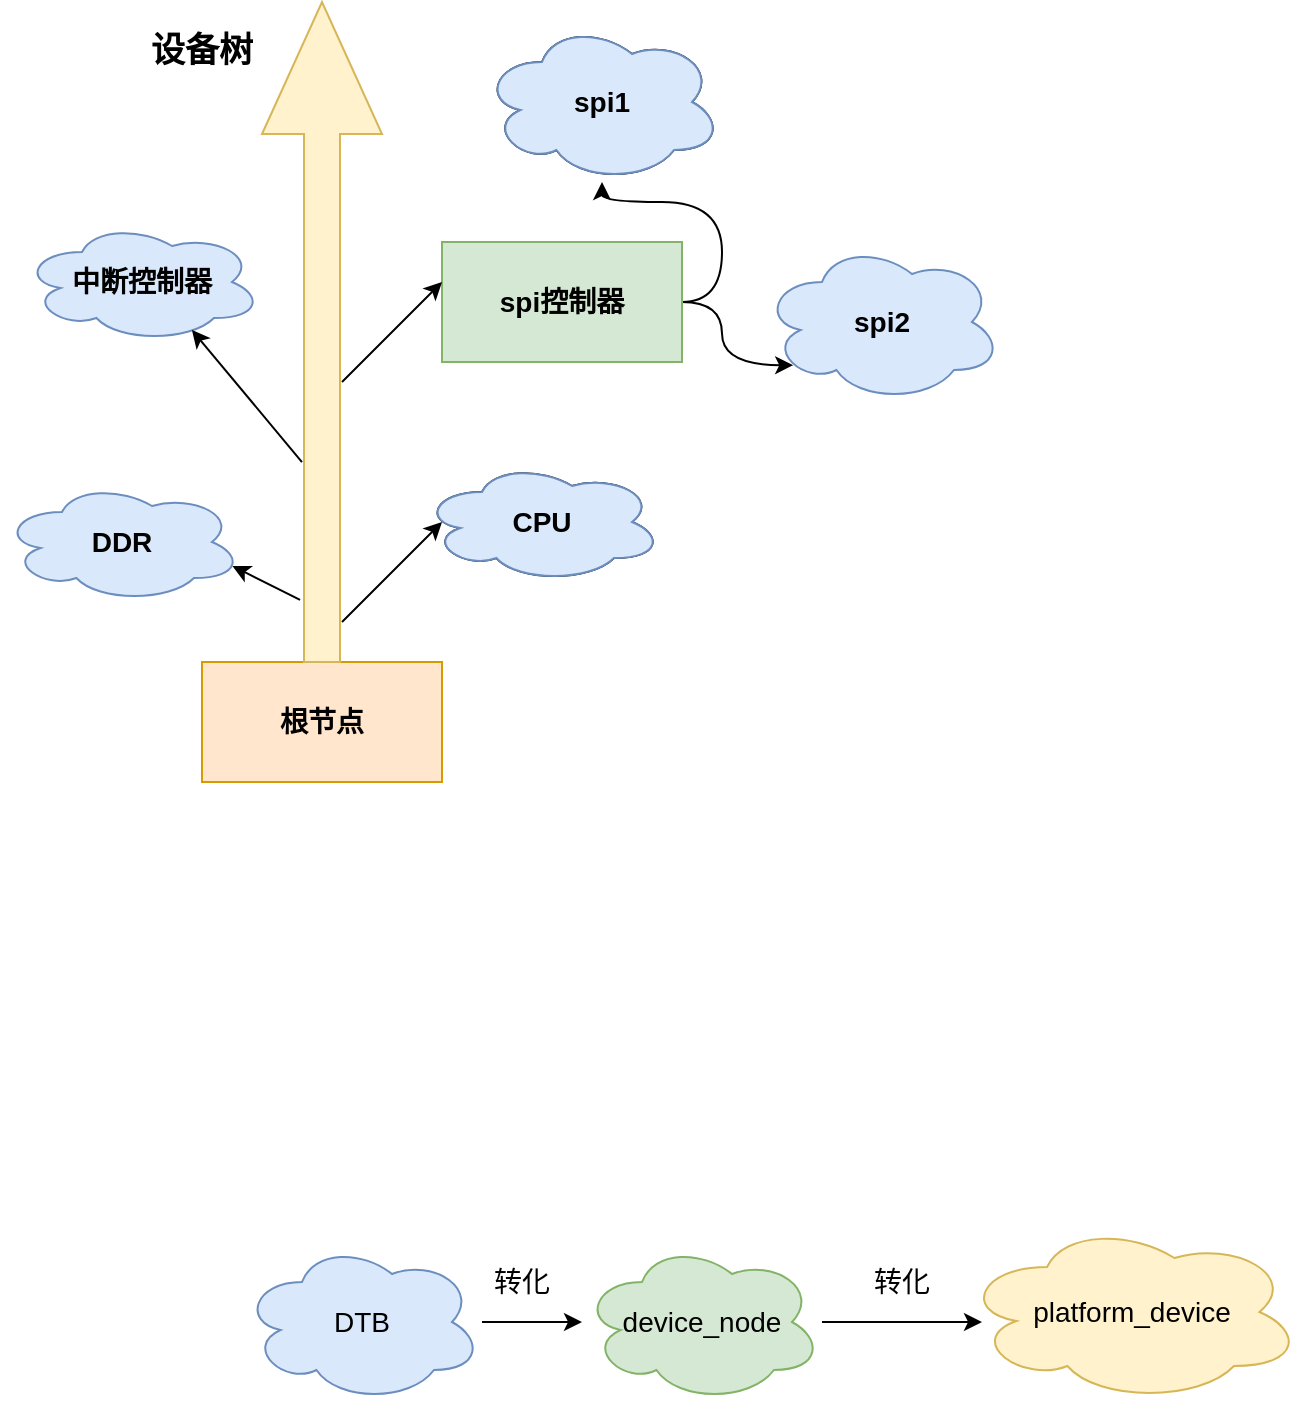 <mxfile version="13.2.4" type="device"><diagram id="vYg4uetrM9rNQSSmNmx-" name="第 1 页"><mxGraphModel dx="749" dy="556" grid="1" gridSize="10" guides="1" tooltips="1" connect="1" arrows="1" fold="1" page="1" pageScale="1" pageWidth="2339" pageHeight="3300" math="0" shadow="0"><root><mxCell id="0"/><mxCell id="1" parent="0"/><mxCell id="IF8lQoTQihCkI6slVf2T-14" value="根节点" style="rounded=0;whiteSpace=wrap;html=1;fillColor=#ffe6cc;strokeColor=#d79b00;fontStyle=1;fontSize=14;" vertex="1" parent="1"><mxGeometry x="430" y="600" width="120" height="60" as="geometry"/></mxCell><mxCell id="IF8lQoTQihCkI6slVf2T-15" value="DDR" style="ellipse;shape=cloud;whiteSpace=wrap;html=1;fontFamily=Helvetica;fontSize=14;align=center;strokeColor=#6c8ebf;fillColor=#dae8fc;fontStyle=1" vertex="1" parent="1"><mxGeometry x="330" y="510" width="120" height="60" as="geometry"/></mxCell><mxCell id="IF8lQoTQihCkI6slVf2T-16" value="" style="shape=singleArrow;direction=north;whiteSpace=wrap;html=1;fillColor=#fff2cc;strokeColor=#d6b656;fontStyle=1;fontSize=14;" vertex="1" parent="1"><mxGeometry x="460" y="270" width="60" height="330" as="geometry"/></mxCell><mxCell id="IF8lQoTQihCkI6slVf2T-17" value="CPU" style="ellipse;shape=cloud;whiteSpace=wrap;html=1;fontFamily=Helvetica;fontSize=14;fontColor=#000000;align=center;strokeColor=#000000;fillColor=#ffffff;fontStyle=1" vertex="1" parent="1"><mxGeometry x="540" y="500" width="120" height="60" as="geometry"/></mxCell><mxCell id="IF8lQoTQihCkI6slVf2T-18" value="中断控制器" style="ellipse;shape=cloud;whiteSpace=wrap;html=1;fontFamily=Helvetica;fontSize=14;align=center;strokeColor=#6c8ebf;fillColor=#dae8fc;fontStyle=1" vertex="1" parent="1"><mxGeometry x="340" y="380" width="120" height="60" as="geometry"/></mxCell><mxCell id="IF8lQoTQihCkI6slVf2T-29" style="edgeStyle=orthogonalEdgeStyle;curved=1;rounded=0;orthogonalLoop=1;jettySize=auto;html=1;entryX=0.13;entryY=0.77;entryDx=0;entryDy=0;entryPerimeter=0;fontStyle=1;fontSize=14;" edge="1" parent="1" source="IF8lQoTQihCkI6slVf2T-19" target="IF8lQoTQihCkI6slVf2T-23"><mxGeometry relative="1" as="geometry"/></mxCell><mxCell id="IF8lQoTQihCkI6slVf2T-30" style="edgeStyle=orthogonalEdgeStyle;curved=1;rounded=0;orthogonalLoop=1;jettySize=auto;html=1;exitX=1;exitY=0.5;exitDx=0;exitDy=0;fontStyle=1;fontSize=14;" edge="1" parent="1" source="IF8lQoTQihCkI6slVf2T-19" target="IF8lQoTQihCkI6slVf2T-20"><mxGeometry relative="1" as="geometry"/></mxCell><mxCell id="IF8lQoTQihCkI6slVf2T-19" value="spi控制器" style="rounded=0;whiteSpace=wrap;html=1;fillColor=#d5e8d4;strokeColor=#82b366;fontStyle=1;fontSize=14;" vertex="1" parent="1"><mxGeometry x="550" y="390" width="120" height="60" as="geometry"/></mxCell><mxCell id="IF8lQoTQihCkI6slVf2T-20" value="spi1" style="ellipse;shape=cloud;whiteSpace=wrap;html=1;fontStyle=1;fontSize=14;" vertex="1" parent="1"><mxGeometry x="570" y="280" width="120" height="80" as="geometry"/></mxCell><mxCell id="IF8lQoTQihCkI6slVf2T-23" value="spi2" style="ellipse;shape=cloud;whiteSpace=wrap;html=1;fillColor=#dae8fc;strokeColor=#6c8ebf;fontStyle=1;fontSize=14;" vertex="1" parent="1"><mxGeometry x="710" y="390" width="120" height="80" as="geometry"/></mxCell><mxCell id="IF8lQoTQihCkI6slVf2T-24" value="" style="endArrow=classic;html=1;entryX=0.96;entryY=0.7;entryDx=0;entryDy=0;entryPerimeter=0;exitX=0.094;exitY=0.317;exitDx=0;exitDy=0;exitPerimeter=0;fontStyle=1;fontSize=14;" edge="1" parent="1" source="IF8lQoTQihCkI6slVf2T-16" target="IF8lQoTQihCkI6slVf2T-15"><mxGeometry width="50" height="50" relative="1" as="geometry"><mxPoint x="450" y="570" as="sourcePoint"/><mxPoint x="480" y="540" as="targetPoint"/></mxGeometry></mxCell><mxCell id="IF8lQoTQihCkI6slVf2T-26" value="" style="endArrow=classic;html=1;fontStyle=1;fontSize=14;" edge="1" parent="1"><mxGeometry width="50" height="50" relative="1" as="geometry"><mxPoint x="500" y="580" as="sourcePoint"/><mxPoint x="550" y="530" as="targetPoint"/></mxGeometry></mxCell><mxCell id="IF8lQoTQihCkI6slVf2T-27" value="" style="endArrow=classic;html=1;entryX=0.708;entryY=0.9;entryDx=0;entryDy=0;entryPerimeter=0;exitX=0.303;exitY=0.333;exitDx=0;exitDy=0;exitPerimeter=0;fontStyle=1;fontSize=14;" edge="1" parent="1" source="IF8lQoTQihCkI6slVf2T-16" target="IF8lQoTQihCkI6slVf2T-18"><mxGeometry width="50" height="50" relative="1" as="geometry"><mxPoint x="410" y="510" as="sourcePoint"/><mxPoint x="460" y="460" as="targetPoint"/></mxGeometry></mxCell><mxCell id="IF8lQoTQihCkI6slVf2T-28" value="" style="endArrow=classic;html=1;fontStyle=1;fontSize=14;" edge="1" parent="1"><mxGeometry width="50" height="50" relative="1" as="geometry"><mxPoint x="500" y="460" as="sourcePoint"/><mxPoint x="550" y="410" as="targetPoint"/></mxGeometry></mxCell><mxCell id="IF8lQoTQihCkI6slVf2T-31" value="CPU" style="ellipse;shape=cloud;whiteSpace=wrap;html=1;fontFamily=Helvetica;fontSize=14;align=center;strokeColor=#6c8ebf;fillColor=#dae8fc;fontStyle=1" vertex="1" parent="1"><mxGeometry x="540" y="500" width="120" height="60" as="geometry"/></mxCell><mxCell id="IF8lQoTQihCkI6slVf2T-32" value="spi1" style="ellipse;shape=cloud;whiteSpace=wrap;html=1;fillColor=#dae8fc;strokeColor=#6c8ebf;fontStyle=1;fontSize=14;" vertex="1" parent="1"><mxGeometry x="570" y="280" width="120" height="80" as="geometry"/></mxCell><mxCell id="IF8lQoTQihCkI6slVf2T-33" value="&lt;b&gt;&lt;font style=&quot;font-size: 17px&quot;&gt;设备树&lt;/font&gt;&lt;/b&gt;" style="text;html=1;strokeColor=none;fillColor=none;align=center;verticalAlign=middle;whiteSpace=wrap;rounded=0;fontSize=14;" vertex="1" parent="1"><mxGeometry x="400" y="280" width="60" height="30" as="geometry"/></mxCell><mxCell id="IF8lQoTQihCkI6slVf2T-37" style="edgeStyle=orthogonalEdgeStyle;curved=1;rounded=0;orthogonalLoop=1;jettySize=auto;html=1;fontSize=14;" edge="1" parent="1" source="IF8lQoTQihCkI6slVf2T-34" target="IF8lQoTQihCkI6slVf2T-35"><mxGeometry relative="1" as="geometry"/></mxCell><mxCell id="IF8lQoTQihCkI6slVf2T-34" value="DTB" style="ellipse;shape=cloud;whiteSpace=wrap;html=1;fontSize=14;fillColor=#dae8fc;strokeColor=#6c8ebf;" vertex="1" parent="1"><mxGeometry x="450" y="890" width="120" height="80" as="geometry"/></mxCell><mxCell id="IF8lQoTQihCkI6slVf2T-38" style="edgeStyle=orthogonalEdgeStyle;curved=1;rounded=0;orthogonalLoop=1;jettySize=auto;html=1;fontSize=14;" edge="1" parent="1" source="IF8lQoTQihCkI6slVf2T-35"><mxGeometry relative="1" as="geometry"><mxPoint x="820" y="930" as="targetPoint"/></mxGeometry></mxCell><mxCell id="IF8lQoTQihCkI6slVf2T-35" value="device_node" style="ellipse;shape=cloud;whiteSpace=wrap;html=1;fontSize=14;fillColor=#d5e8d4;strokeColor=#82b366;" vertex="1" parent="1"><mxGeometry x="620" y="890" width="120" height="80" as="geometry"/></mxCell><mxCell id="IF8lQoTQihCkI6slVf2T-36" value="platform_device" style="ellipse;shape=cloud;whiteSpace=wrap;html=1;fontSize=14;fillColor=#fff2cc;strokeColor=#d6b656;" vertex="1" parent="1"><mxGeometry x="810" y="880" width="170" height="90" as="geometry"/></mxCell><mxCell id="IF8lQoTQihCkI6slVf2T-39" value="转化" style="text;html=1;strokeColor=none;fillColor=none;align=center;verticalAlign=middle;whiteSpace=wrap;rounded=0;fontSize=14;" vertex="1" parent="1"><mxGeometry x="570" y="900" width="40" height="20" as="geometry"/></mxCell><mxCell id="IF8lQoTQihCkI6slVf2T-40" value="转化" style="text;html=1;strokeColor=none;fillColor=none;align=center;verticalAlign=middle;whiteSpace=wrap;rounded=0;fontSize=14;" vertex="1" parent="1"><mxGeometry x="760" y="900" width="40" height="20" as="geometry"/></mxCell></root></mxGraphModel></diagram></mxfile>